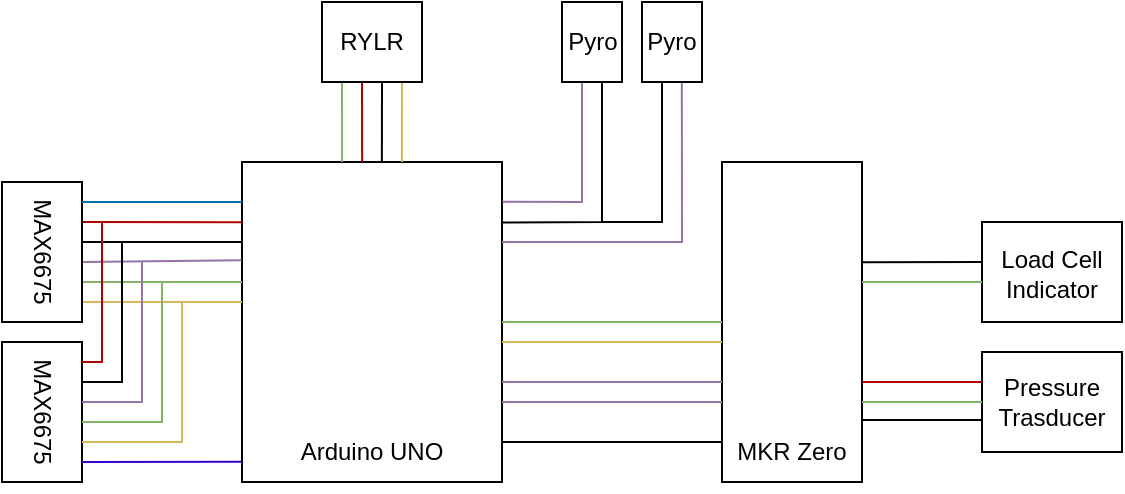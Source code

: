 <mxfile version="26.0.6">
  <diagram name="Page-1" id="YJey4WUB8yLY3kYACBPP">
    <mxGraphModel dx="635" dy="502" grid="1" gridSize="10" guides="1" tooltips="1" connect="1" arrows="1" fold="1" page="1" pageScale="1" pageWidth="850" pageHeight="1100" math="0" shadow="0">
      <root>
        <mxCell id="0" />
        <mxCell id="1" parent="0" />
        <mxCell id="d5S6E9ky8FkCIKJpLRmV-3" value="" style="rounded=0;whiteSpace=wrap;html=1;rotation=-90;" vertex="1" parent="1">
          <mxGeometry x="215" y="255" width="160" height="130" as="geometry" />
        </mxCell>
        <mxCell id="d5S6E9ky8FkCIKJpLRmV-11" value="" style="endArrow=none;html=1;rounded=0;exitX=0.125;exitY=1;exitDx=0;exitDy=0;exitPerimeter=0;entryX=0.125;entryY=0;entryDx=0;entryDy=0;entryPerimeter=0;" edge="1" parent="1" source="d5S6E9ky8FkCIKJpLRmV-3" target="d5S6E9ky8FkCIKJpLRmV-2">
          <mxGeometry width="50" height="50" relative="1" as="geometry">
            <mxPoint x="400" y="380" as="sourcePoint" />
            <mxPoint x="450" y="330" as="targetPoint" />
            <Array as="points">
              <mxPoint x="440" y="380" />
            </Array>
          </mxGeometry>
        </mxCell>
        <mxCell id="d5S6E9ky8FkCIKJpLRmV-12" value="Arduino UNO" style="text;html=1;align=center;verticalAlign=middle;whiteSpace=wrap;rounded=0;" vertex="1" parent="1">
          <mxGeometry x="240" y="380" width="110" height="10" as="geometry" />
        </mxCell>
        <mxCell id="d5S6E9ky8FkCIKJpLRmV-14" value="" style="endArrow=none;html=1;rounded=0;entryX=1;entryY=0.615;entryDx=0;entryDy=0;entryPerimeter=0;fillColor=#fff2cc;strokeColor=#d6b656;" edge="1" parent="1" target="d5S6E9ky8FkCIKJpLRmV-3">
          <mxGeometry width="50" height="50" relative="1" as="geometry">
            <mxPoint x="310" y="200" as="sourcePoint" />
            <mxPoint x="300" y="260" as="targetPoint" />
            <Array as="points" />
          </mxGeometry>
        </mxCell>
        <mxCell id="d5S6E9ky8FkCIKJpLRmV-15" value="" style="endArrow=none;html=1;rounded=0;exitX=1;exitY=0.385;exitDx=0;exitDy=0;exitPerimeter=0;fillColor=#d5e8d4;strokeColor=#82b366;" edge="1" parent="1" source="d5S6E9ky8FkCIKJpLRmV-3">
          <mxGeometry width="50" height="50" relative="1" as="geometry">
            <mxPoint x="250" y="310" as="sourcePoint" />
            <mxPoint x="280" y="200" as="targetPoint" />
          </mxGeometry>
        </mxCell>
        <mxCell id="d5S6E9ky8FkCIKJpLRmV-16" value="" style="endArrow=none;html=1;rounded=0;exitX=1;exitY=0.462;exitDx=0;exitDy=0;exitPerimeter=0;fillColor=#e51400;strokeColor=#B20000;" edge="1" parent="1" source="d5S6E9ky8FkCIKJpLRmV-3">
          <mxGeometry width="50" height="50" relative="1" as="geometry">
            <mxPoint x="250" y="310" as="sourcePoint" />
            <mxPoint x="290" y="200" as="targetPoint" />
          </mxGeometry>
        </mxCell>
        <mxCell id="d5S6E9ky8FkCIKJpLRmV-17" value="" style="endArrow=none;html=1;rounded=0;exitX=1;exitY=0.538;exitDx=0;exitDy=0;exitPerimeter=0;" edge="1" parent="1" source="d5S6E9ky8FkCIKJpLRmV-3">
          <mxGeometry width="50" height="50" relative="1" as="geometry">
            <mxPoint x="250" y="310" as="sourcePoint" />
            <mxPoint x="300" y="200" as="targetPoint" />
          </mxGeometry>
        </mxCell>
        <mxCell id="d5S6E9ky8FkCIKJpLRmV-18" value="" style="rounded=0;whiteSpace=wrap;html=1;" vertex="1" parent="1">
          <mxGeometry x="270" y="160" width="50" height="40" as="geometry" />
        </mxCell>
        <mxCell id="d5S6E9ky8FkCIKJpLRmV-19" value="RYLR" style="text;html=1;align=center;verticalAlign=middle;whiteSpace=wrap;rounded=0;" vertex="1" parent="1">
          <mxGeometry x="280" y="165" width="30" height="30" as="geometry" />
        </mxCell>
        <mxCell id="d5S6E9ky8FkCIKJpLRmV-20" value="" style="endArrow=none;html=1;rounded=0;exitX=0.75;exitY=0;exitDx=0;exitDy=0;" edge="1" parent="1" source="d5S6E9ky8FkCIKJpLRmV-3">
          <mxGeometry width="50" height="50" relative="1" as="geometry">
            <mxPoint x="240" y="320" as="sourcePoint" />
            <mxPoint x="150" y="280" as="targetPoint" />
          </mxGeometry>
        </mxCell>
        <mxCell id="d5S6E9ky8FkCIKJpLRmV-21" value="" style="endArrow=none;html=1;rounded=0;entryX=0.693;entryY=-0.002;entryDx=0;entryDy=0;entryPerimeter=0;fillColor=#e1d5e7;strokeColor=#9673a6;" edge="1" parent="1" target="d5S6E9ky8FkCIKJpLRmV-3">
          <mxGeometry width="50" height="50" relative="1" as="geometry">
            <mxPoint x="150" y="290" as="sourcePoint" />
            <mxPoint x="220" y="290" as="targetPoint" />
          </mxGeometry>
        </mxCell>
        <mxCell id="d5S6E9ky8FkCIKJpLRmV-22" value="" style="endArrow=none;html=1;rounded=0;fillColor=#fff2cc;strokeColor=#d6b656;" edge="1" parent="1">
          <mxGeometry width="50" height="50" relative="1" as="geometry">
            <mxPoint x="230" y="310" as="sourcePoint" />
            <mxPoint x="150" y="310" as="targetPoint" />
          </mxGeometry>
        </mxCell>
        <mxCell id="d5S6E9ky8FkCIKJpLRmV-23" value="" style="endArrow=none;html=1;rounded=0;fillColor=#d5e8d4;strokeColor=#82b366;" edge="1" parent="1">
          <mxGeometry width="50" height="50" relative="1" as="geometry">
            <mxPoint x="230" y="300" as="sourcePoint" />
            <mxPoint x="150" y="300" as="targetPoint" />
          </mxGeometry>
        </mxCell>
        <mxCell id="d5S6E9ky8FkCIKJpLRmV-24" value="" style="endArrow=none;html=1;rounded=0;entryX=0.812;entryY=0.001;entryDx=0;entryDy=0;entryPerimeter=0;exitX=1;exitY=0.286;exitDx=0;exitDy=0;exitPerimeter=0;fillColor=#e51400;strokeColor=#B20000;" edge="1" parent="1" source="d5S6E9ky8FkCIKJpLRmV-25" target="d5S6E9ky8FkCIKJpLRmV-3">
          <mxGeometry width="50" height="50" relative="1" as="geometry">
            <mxPoint x="150" y="320" as="sourcePoint" />
            <mxPoint x="260" y="300" as="targetPoint" />
          </mxGeometry>
        </mxCell>
        <mxCell id="d5S6E9ky8FkCIKJpLRmV-25" value="" style="rounded=0;whiteSpace=wrap;html=1;" vertex="1" parent="1">
          <mxGeometry x="110" y="250" width="40" height="70" as="geometry" />
        </mxCell>
        <mxCell id="d5S6E9ky8FkCIKJpLRmV-26" value="" style="rounded=0;whiteSpace=wrap;html=1;" vertex="1" parent="1">
          <mxGeometry x="110" y="330" width="40" height="70" as="geometry" />
        </mxCell>
        <mxCell id="d5S6E9ky8FkCIKJpLRmV-27" value="" style="endArrow=none;html=1;rounded=0;exitX=1;exitY=0.143;exitDx=0;exitDy=0;exitPerimeter=0;fillColor=#e51400;strokeColor=#B20000;" edge="1" parent="1" source="d5S6E9ky8FkCIKJpLRmV-26">
          <mxGeometry width="50" height="50" relative="1" as="geometry">
            <mxPoint x="130" y="320" as="sourcePoint" />
            <mxPoint x="160" y="270" as="targetPoint" />
            <Array as="points">
              <mxPoint x="160" y="340" />
            </Array>
          </mxGeometry>
        </mxCell>
        <mxCell id="d5S6E9ky8FkCIKJpLRmV-28" value="" style="endArrow=none;html=1;rounded=0;exitX=1;exitY=0.286;exitDx=0;exitDy=0;exitPerimeter=0;" edge="1" parent="1" source="d5S6E9ky8FkCIKJpLRmV-26">
          <mxGeometry width="50" height="50" relative="1" as="geometry">
            <mxPoint x="130" y="350" as="sourcePoint" />
            <mxPoint x="170" y="280" as="targetPoint" />
            <Array as="points">
              <mxPoint x="170" y="350" />
            </Array>
          </mxGeometry>
        </mxCell>
        <mxCell id="d5S6E9ky8FkCIKJpLRmV-29" value="" style="endArrow=none;html=1;rounded=0;exitX=1;exitY=0.429;exitDx=0;exitDy=0;exitPerimeter=0;fillColor=#e1d5e7;strokeColor=#9673a6;" edge="1" parent="1" source="d5S6E9ky8FkCIKJpLRmV-26">
          <mxGeometry width="50" height="50" relative="1" as="geometry">
            <mxPoint x="130" y="350" as="sourcePoint" />
            <mxPoint x="180" y="290" as="targetPoint" />
            <Array as="points">
              <mxPoint x="180" y="360" />
            </Array>
          </mxGeometry>
        </mxCell>
        <mxCell id="d5S6E9ky8FkCIKJpLRmV-30" value="" style="endArrow=none;html=1;rounded=0;exitX=1;exitY=0.571;exitDx=0;exitDy=0;exitPerimeter=0;fillColor=#d5e8d4;strokeColor=#82b366;" edge="1" parent="1" source="d5S6E9ky8FkCIKJpLRmV-26">
          <mxGeometry width="50" height="50" relative="1" as="geometry">
            <mxPoint x="130" y="350" as="sourcePoint" />
            <mxPoint x="190" y="300" as="targetPoint" />
            <Array as="points">
              <mxPoint x="190" y="370" />
            </Array>
          </mxGeometry>
        </mxCell>
        <mxCell id="d5S6E9ky8FkCIKJpLRmV-31" value="" style="endArrow=none;html=1;rounded=0;exitX=1;exitY=0.714;exitDx=0;exitDy=0;exitPerimeter=0;fillColor=#fff2cc;strokeColor=#d6b656;" edge="1" parent="1" source="d5S6E9ky8FkCIKJpLRmV-26">
          <mxGeometry width="50" height="50" relative="1" as="geometry">
            <mxPoint x="130" y="350" as="sourcePoint" />
            <mxPoint x="200" y="310" as="targetPoint" />
            <Array as="points">
              <mxPoint x="200" y="380" />
            </Array>
          </mxGeometry>
        </mxCell>
        <mxCell id="d5S6E9ky8FkCIKJpLRmV-32" value="" style="endArrow=none;html=1;rounded=0;exitX=1;exitY=0.857;exitDx=0;exitDy=0;exitPerimeter=0;entryX=0.063;entryY=0;entryDx=0;entryDy=0;entryPerimeter=0;fillColor=#6a00ff;strokeColor=#3700CC;" edge="1" parent="1" source="d5S6E9ky8FkCIKJpLRmV-26" target="d5S6E9ky8FkCIKJpLRmV-3">
          <mxGeometry width="50" height="50" relative="1" as="geometry">
            <mxPoint x="130" y="350" as="sourcePoint" />
            <mxPoint x="180" y="300" as="targetPoint" />
          </mxGeometry>
        </mxCell>
        <mxCell id="d5S6E9ky8FkCIKJpLRmV-33" value="" style="endArrow=none;html=1;rounded=0;entryX=0.875;entryY=0;entryDx=0;entryDy=0;entryPerimeter=0;exitX=1;exitY=0.143;exitDx=0;exitDy=0;exitPerimeter=0;fillColor=#1ba1e2;strokeColor=#006EAF;" edge="1" parent="1" source="d5S6E9ky8FkCIKJpLRmV-25" target="d5S6E9ky8FkCIKJpLRmV-3">
          <mxGeometry width="50" height="50" relative="1" as="geometry">
            <mxPoint x="130" y="350" as="sourcePoint" />
            <mxPoint x="180" y="300" as="targetPoint" />
          </mxGeometry>
        </mxCell>
        <mxCell id="d5S6E9ky8FkCIKJpLRmV-34" value="MAX6675" style="text;html=1;align=center;verticalAlign=middle;whiteSpace=wrap;rounded=0;direction=east;rotation=90;" vertex="1" parent="1">
          <mxGeometry x="90" y="270" width="80" height="30" as="geometry" />
        </mxCell>
        <mxCell id="d5S6E9ky8FkCIKJpLRmV-35" value="MAX6675" style="text;html=1;align=center;verticalAlign=middle;whiteSpace=wrap;rounded=0;direction=east;rotation=90;" vertex="1" parent="1">
          <mxGeometry x="90" y="350" width="80" height="30" as="geometry" />
        </mxCell>
        <mxCell id="d5S6E9ky8FkCIKJpLRmV-2" value="" style="rounded=0;whiteSpace=wrap;html=1;rotation=-90;" vertex="1" parent="1">
          <mxGeometry x="425" y="285" width="160" height="70" as="geometry" />
        </mxCell>
        <mxCell id="d5S6E9ky8FkCIKJpLRmV-13" value="MKR Zero" style="text;html=1;align=center;verticalAlign=middle;whiteSpace=wrap;rounded=0;" vertex="1" parent="1">
          <mxGeometry x="475" y="370" width="60" height="30" as="geometry" />
        </mxCell>
        <mxCell id="d5S6E9ky8FkCIKJpLRmV-38" value="" style="rounded=0;whiteSpace=wrap;html=1;" vertex="1" parent="1">
          <mxGeometry x="600" y="270" width="70" height="50" as="geometry" />
        </mxCell>
        <mxCell id="d5S6E9ky8FkCIKJpLRmV-39" value="" style="rounded=0;whiteSpace=wrap;html=1;" vertex="1" parent="1">
          <mxGeometry x="600" y="335" width="70" height="50" as="geometry" />
        </mxCell>
        <mxCell id="d5S6E9ky8FkCIKJpLRmV-40" value="" style="endArrow=none;html=1;rounded=0;entryX=0.003;entryY=0.401;entryDx=0;entryDy=0;entryPerimeter=0;exitX=0.687;exitY=1;exitDx=0;exitDy=0;exitPerimeter=0;" edge="1" parent="1" source="d5S6E9ky8FkCIKJpLRmV-2" target="d5S6E9ky8FkCIKJpLRmV-38">
          <mxGeometry width="50" height="50" relative="1" as="geometry">
            <mxPoint x="570" y="290" as="sourcePoint" />
            <mxPoint x="550" y="310" as="targetPoint" />
          </mxGeometry>
        </mxCell>
        <mxCell id="d5S6E9ky8FkCIKJpLRmV-41" value="" style="endArrow=none;html=1;rounded=0;exitX=0.625;exitY=1;exitDx=0;exitDy=0;exitPerimeter=0;fillColor=#d5e8d4;strokeColor=#82b366;" edge="1" parent="1" source="d5S6E9ky8FkCIKJpLRmV-2">
          <mxGeometry width="50" height="50" relative="1" as="geometry">
            <mxPoint x="550" y="300" as="sourcePoint" />
            <mxPoint x="600" y="300" as="targetPoint" />
          </mxGeometry>
        </mxCell>
        <mxCell id="d5S6E9ky8FkCIKJpLRmV-42" value="" style="endArrow=none;html=1;rounded=0;entryX=0.003;entryY=0.401;entryDx=0;entryDy=0;entryPerimeter=0;exitX=0.687;exitY=1;exitDx=0;exitDy=0;exitPerimeter=0;fillColor=#d5e8d4;strokeColor=#82b366;" edge="1" parent="1">
          <mxGeometry width="50" height="50" relative="1" as="geometry">
            <mxPoint x="540" y="360" as="sourcePoint" />
            <mxPoint x="600" y="360" as="targetPoint" />
          </mxGeometry>
        </mxCell>
        <mxCell id="d5S6E9ky8FkCIKJpLRmV-43" value="" style="endArrow=none;html=1;rounded=0;entryX=0.003;entryY=0.401;entryDx=0;entryDy=0;entryPerimeter=0;exitX=0.687;exitY=1;exitDx=0;exitDy=0;exitPerimeter=0;" edge="1" parent="1">
          <mxGeometry width="50" height="50" relative="1" as="geometry">
            <mxPoint x="540" y="369" as="sourcePoint" />
            <mxPoint x="600" y="369" as="targetPoint" />
          </mxGeometry>
        </mxCell>
        <mxCell id="d5S6E9ky8FkCIKJpLRmV-44" value="" style="endArrow=none;html=1;rounded=0;entryX=0.003;entryY=0.401;entryDx=0;entryDy=0;entryPerimeter=0;exitX=0.687;exitY=1;exitDx=0;exitDy=0;exitPerimeter=0;fillColor=#e51400;strokeColor=#B20000;" edge="1" parent="1">
          <mxGeometry width="50" height="50" relative="1" as="geometry">
            <mxPoint x="540" y="350" as="sourcePoint" />
            <mxPoint x="600" y="350" as="targetPoint" />
          </mxGeometry>
        </mxCell>
        <mxCell id="d5S6E9ky8FkCIKJpLRmV-45" value="" style="endArrow=none;html=1;rounded=0;entryX=0.5;entryY=0;entryDx=0;entryDy=0;exitX=0.5;exitY=1;exitDx=0;exitDy=0;fillColor=#d5e8d4;strokeColor=#82b366;" edge="1" parent="1" source="d5S6E9ky8FkCIKJpLRmV-3" target="d5S6E9ky8FkCIKJpLRmV-2">
          <mxGeometry width="50" height="50" relative="1" as="geometry">
            <mxPoint x="360" y="260" as="sourcePoint" />
            <mxPoint x="410" y="210" as="targetPoint" />
          </mxGeometry>
        </mxCell>
        <mxCell id="d5S6E9ky8FkCIKJpLRmV-46" value="" style="endArrow=none;html=1;rounded=0;entryX=0.5;entryY=0;entryDx=0;entryDy=0;exitX=0.5;exitY=1;exitDx=0;exitDy=0;fillColor=#fff2cc;strokeColor=#d6b656;" edge="1" parent="1">
          <mxGeometry width="50" height="50" relative="1" as="geometry">
            <mxPoint x="360" y="330" as="sourcePoint" />
            <mxPoint x="470" y="330" as="targetPoint" />
          </mxGeometry>
        </mxCell>
        <mxCell id="d5S6E9ky8FkCIKJpLRmV-47" value="" style="endArrow=none;html=1;rounded=0;entryX=0.5;entryY=0;entryDx=0;entryDy=0;exitX=0.5;exitY=1;exitDx=0;exitDy=0;fillColor=#e1d5e7;strokeColor=#9673a6;" edge="1" parent="1">
          <mxGeometry width="50" height="50" relative="1" as="geometry">
            <mxPoint x="360" y="350" as="sourcePoint" />
            <mxPoint x="470" y="350" as="targetPoint" />
          </mxGeometry>
        </mxCell>
        <mxCell id="d5S6E9ky8FkCIKJpLRmV-48" value="" style="endArrow=none;html=1;rounded=0;entryX=0.5;entryY=0;entryDx=0;entryDy=0;exitX=0.5;exitY=1;exitDx=0;exitDy=0;fillColor=#e1d5e7;strokeColor=#9673a6;" edge="1" parent="1">
          <mxGeometry width="50" height="50" relative="1" as="geometry">
            <mxPoint x="360" y="360" as="sourcePoint" />
            <mxPoint x="470" y="360" as="targetPoint" />
          </mxGeometry>
        </mxCell>
        <mxCell id="d5S6E9ky8FkCIKJpLRmV-49" value="Load Cell&lt;div&gt;Indicator&lt;/div&gt;" style="text;html=1;align=center;verticalAlign=middle;whiteSpace=wrap;rounded=0;" vertex="1" parent="1">
          <mxGeometry x="605" y="281" width="60" height="30" as="geometry" />
        </mxCell>
        <mxCell id="d5S6E9ky8FkCIKJpLRmV-50" value="Pressure&lt;div&gt;Trasducer&lt;/div&gt;" style="text;html=1;align=center;verticalAlign=middle;whiteSpace=wrap;rounded=0;" vertex="1" parent="1">
          <mxGeometry x="605" y="345" width="60" height="30" as="geometry" />
        </mxCell>
        <mxCell id="d5S6E9ky8FkCIKJpLRmV-51" value="" style="endArrow=none;html=1;rounded=0;exitX=0.876;exitY=1.002;exitDx=0;exitDy=0;exitPerimeter=0;fillColor=#e1d5e7;strokeColor=#9673a6;" edge="1" parent="1" source="d5S6E9ky8FkCIKJpLRmV-3">
          <mxGeometry width="50" height="50" relative="1" as="geometry">
            <mxPoint x="360" y="340" as="sourcePoint" />
            <mxPoint x="400" y="200" as="targetPoint" />
            <Array as="points">
              <mxPoint x="400" y="260" />
            </Array>
          </mxGeometry>
        </mxCell>
        <mxCell id="d5S6E9ky8FkCIKJpLRmV-52" value="" style="endArrow=none;html=1;rounded=0;exitX=0.811;exitY=1.002;exitDx=0;exitDy=0;exitPerimeter=0;" edge="1" parent="1" source="d5S6E9ky8FkCIKJpLRmV-3">
          <mxGeometry width="50" height="50" relative="1" as="geometry">
            <mxPoint x="370" y="269" as="sourcePoint" />
            <mxPoint x="410" y="200" as="targetPoint" />
            <Array as="points">
              <mxPoint x="410" y="270" />
            </Array>
          </mxGeometry>
        </mxCell>
        <mxCell id="d5S6E9ky8FkCIKJpLRmV-53" value="" style="endArrow=none;html=1;rounded=0;exitX=0.75;exitY=1;exitDx=0;exitDy=0;entryX=1.011;entryY=0.336;entryDx=0;entryDy=0;entryPerimeter=0;fillColor=#e1d5e7;strokeColor=#9673a6;" edge="1" parent="1" source="d5S6E9ky8FkCIKJpLRmV-3" target="d5S6E9ky8FkCIKJpLRmV-56">
          <mxGeometry width="50" height="50" relative="1" as="geometry">
            <mxPoint x="360" y="290" as="sourcePoint" />
            <mxPoint x="430" y="210" as="targetPoint" />
            <Array as="points">
              <mxPoint x="450" y="280" />
            </Array>
          </mxGeometry>
        </mxCell>
        <mxCell id="d5S6E9ky8FkCIKJpLRmV-55" value="" style="rounded=0;whiteSpace=wrap;html=1;direction=south;" vertex="1" parent="1">
          <mxGeometry x="390" y="160" width="30" height="40" as="geometry" />
        </mxCell>
        <mxCell id="d5S6E9ky8FkCIKJpLRmV-56" value="" style="rounded=0;whiteSpace=wrap;html=1;direction=south;" vertex="1" parent="1">
          <mxGeometry x="430" y="160" width="30" height="40" as="geometry" />
        </mxCell>
        <mxCell id="d5S6E9ky8FkCIKJpLRmV-57" value="" style="endArrow=none;html=1;rounded=0;" edge="1" parent="1">
          <mxGeometry width="50" height="50" relative="1" as="geometry">
            <mxPoint x="410" y="270" as="sourcePoint" />
            <mxPoint x="440" y="200" as="targetPoint" />
            <Array as="points">
              <mxPoint x="440" y="270" />
            </Array>
          </mxGeometry>
        </mxCell>
        <mxCell id="d5S6E9ky8FkCIKJpLRmV-58" value="Pyro" style="text;html=1;align=center;verticalAlign=middle;whiteSpace=wrap;rounded=0;" vertex="1" parent="1">
          <mxGeometry x="397.5" y="165" width="15" height="30" as="geometry" />
        </mxCell>
        <mxCell id="d5S6E9ky8FkCIKJpLRmV-59" value="Pyro" style="text;html=1;align=center;verticalAlign=middle;whiteSpace=wrap;rounded=0;" vertex="1" parent="1">
          <mxGeometry x="435" y="165" width="20" height="30" as="geometry" />
        </mxCell>
      </root>
    </mxGraphModel>
  </diagram>
</mxfile>
